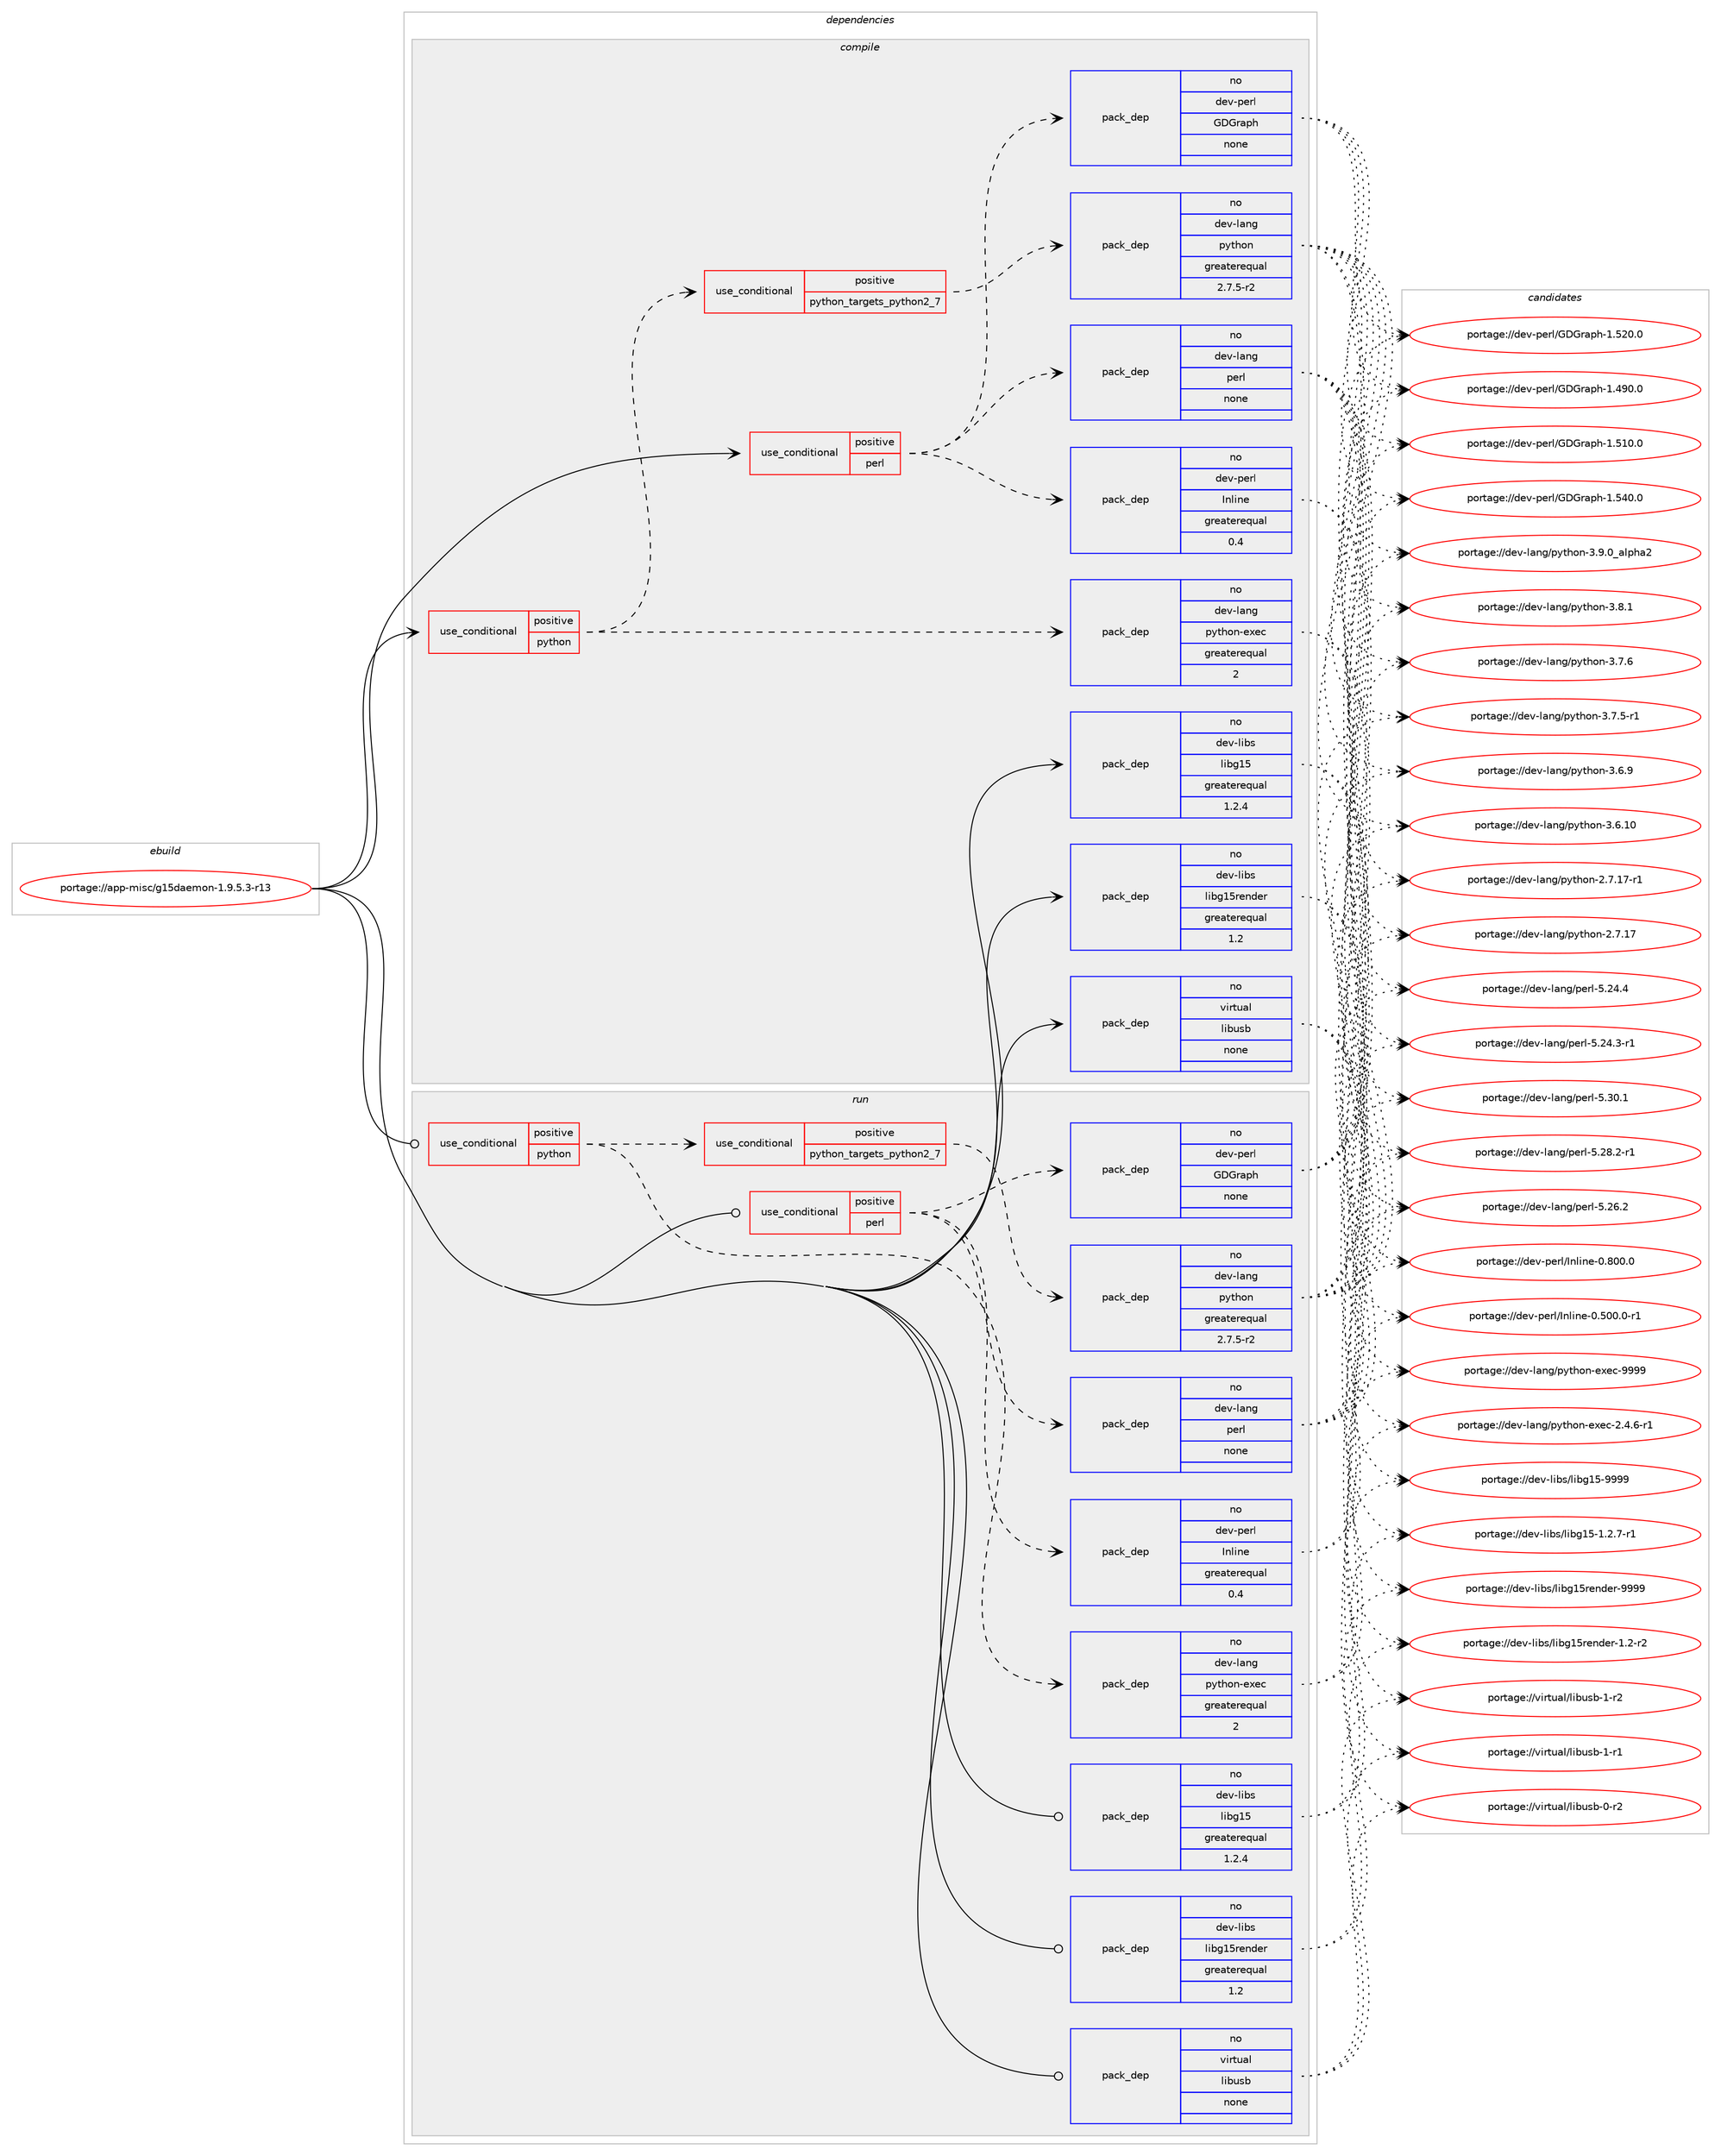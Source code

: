 digraph prolog {

# *************
# Graph options
# *************

newrank=true;
concentrate=true;
compound=true;
graph [rankdir=LR,fontname=Helvetica,fontsize=10,ranksep=1.5];#, ranksep=2.5, nodesep=0.2];
edge  [arrowhead=vee];
node  [fontname=Helvetica,fontsize=10];

# **********
# The ebuild
# **********

subgraph cluster_leftcol {
color=gray;
label=<<i>ebuild</i>>;
id [label="portage://app-misc/g15daemon-1.9.5.3-r13", color=red, width=4, href="../app-misc/g15daemon-1.9.5.3-r13.svg"];
}

# ****************
# The dependencies
# ****************

subgraph cluster_midcol {
color=gray;
label=<<i>dependencies</i>>;
subgraph cluster_compile {
fillcolor="#eeeeee";
style=filled;
label=<<i>compile</i>>;
subgraph cond143503 {
dependency612696 [label=<<TABLE BORDER="0" CELLBORDER="1" CELLSPACING="0" CELLPADDING="4"><TR><TD ROWSPAN="3" CELLPADDING="10">use_conditional</TD></TR><TR><TD>positive</TD></TR><TR><TD>perl</TD></TR></TABLE>>, shape=none, color=red];
subgraph pack460994 {
dependency612697 [label=<<TABLE BORDER="0" CELLBORDER="1" CELLSPACING="0" CELLPADDING="4" WIDTH="220"><TR><TD ROWSPAN="6" CELLPADDING="30">pack_dep</TD></TR><TR><TD WIDTH="110">no</TD></TR><TR><TD>dev-lang</TD></TR><TR><TD>perl</TD></TR><TR><TD>none</TD></TR><TR><TD></TD></TR></TABLE>>, shape=none, color=blue];
}
dependency612696:e -> dependency612697:w [weight=20,style="dashed",arrowhead="vee"];
subgraph pack460995 {
dependency612698 [label=<<TABLE BORDER="0" CELLBORDER="1" CELLSPACING="0" CELLPADDING="4" WIDTH="220"><TR><TD ROWSPAN="6" CELLPADDING="30">pack_dep</TD></TR><TR><TD WIDTH="110">no</TD></TR><TR><TD>dev-perl</TD></TR><TR><TD>GDGraph</TD></TR><TR><TD>none</TD></TR><TR><TD></TD></TR></TABLE>>, shape=none, color=blue];
}
dependency612696:e -> dependency612698:w [weight=20,style="dashed",arrowhead="vee"];
subgraph pack460996 {
dependency612699 [label=<<TABLE BORDER="0" CELLBORDER="1" CELLSPACING="0" CELLPADDING="4" WIDTH="220"><TR><TD ROWSPAN="6" CELLPADDING="30">pack_dep</TD></TR><TR><TD WIDTH="110">no</TD></TR><TR><TD>dev-perl</TD></TR><TR><TD>Inline</TD></TR><TR><TD>greaterequal</TD></TR><TR><TD>0.4</TD></TR></TABLE>>, shape=none, color=blue];
}
dependency612696:e -> dependency612699:w [weight=20,style="dashed",arrowhead="vee"];
}
id:e -> dependency612696:w [weight=20,style="solid",arrowhead="vee"];
subgraph cond143504 {
dependency612700 [label=<<TABLE BORDER="0" CELLBORDER="1" CELLSPACING="0" CELLPADDING="4"><TR><TD ROWSPAN="3" CELLPADDING="10">use_conditional</TD></TR><TR><TD>positive</TD></TR><TR><TD>python</TD></TR></TABLE>>, shape=none, color=red];
subgraph cond143505 {
dependency612701 [label=<<TABLE BORDER="0" CELLBORDER="1" CELLSPACING="0" CELLPADDING="4"><TR><TD ROWSPAN="3" CELLPADDING="10">use_conditional</TD></TR><TR><TD>positive</TD></TR><TR><TD>python_targets_python2_7</TD></TR></TABLE>>, shape=none, color=red];
subgraph pack460997 {
dependency612702 [label=<<TABLE BORDER="0" CELLBORDER="1" CELLSPACING="0" CELLPADDING="4" WIDTH="220"><TR><TD ROWSPAN="6" CELLPADDING="30">pack_dep</TD></TR><TR><TD WIDTH="110">no</TD></TR><TR><TD>dev-lang</TD></TR><TR><TD>python</TD></TR><TR><TD>greaterequal</TD></TR><TR><TD>2.7.5-r2</TD></TR></TABLE>>, shape=none, color=blue];
}
dependency612701:e -> dependency612702:w [weight=20,style="dashed",arrowhead="vee"];
}
dependency612700:e -> dependency612701:w [weight=20,style="dashed",arrowhead="vee"];
subgraph pack460998 {
dependency612703 [label=<<TABLE BORDER="0" CELLBORDER="1" CELLSPACING="0" CELLPADDING="4" WIDTH="220"><TR><TD ROWSPAN="6" CELLPADDING="30">pack_dep</TD></TR><TR><TD WIDTH="110">no</TD></TR><TR><TD>dev-lang</TD></TR><TR><TD>python-exec</TD></TR><TR><TD>greaterequal</TD></TR><TR><TD>2</TD></TR></TABLE>>, shape=none, color=blue];
}
dependency612700:e -> dependency612703:w [weight=20,style="dashed",arrowhead="vee"];
}
id:e -> dependency612700:w [weight=20,style="solid",arrowhead="vee"];
subgraph pack460999 {
dependency612704 [label=<<TABLE BORDER="0" CELLBORDER="1" CELLSPACING="0" CELLPADDING="4" WIDTH="220"><TR><TD ROWSPAN="6" CELLPADDING="30">pack_dep</TD></TR><TR><TD WIDTH="110">no</TD></TR><TR><TD>dev-libs</TD></TR><TR><TD>libg15</TD></TR><TR><TD>greaterequal</TD></TR><TR><TD>1.2.4</TD></TR></TABLE>>, shape=none, color=blue];
}
id:e -> dependency612704:w [weight=20,style="solid",arrowhead="vee"];
subgraph pack461000 {
dependency612705 [label=<<TABLE BORDER="0" CELLBORDER="1" CELLSPACING="0" CELLPADDING="4" WIDTH="220"><TR><TD ROWSPAN="6" CELLPADDING="30">pack_dep</TD></TR><TR><TD WIDTH="110">no</TD></TR><TR><TD>dev-libs</TD></TR><TR><TD>libg15render</TD></TR><TR><TD>greaterequal</TD></TR><TR><TD>1.2</TD></TR></TABLE>>, shape=none, color=blue];
}
id:e -> dependency612705:w [weight=20,style="solid",arrowhead="vee"];
subgraph pack461001 {
dependency612706 [label=<<TABLE BORDER="0" CELLBORDER="1" CELLSPACING="0" CELLPADDING="4" WIDTH="220"><TR><TD ROWSPAN="6" CELLPADDING="30">pack_dep</TD></TR><TR><TD WIDTH="110">no</TD></TR><TR><TD>virtual</TD></TR><TR><TD>libusb</TD></TR><TR><TD>none</TD></TR><TR><TD></TD></TR></TABLE>>, shape=none, color=blue];
}
id:e -> dependency612706:w [weight=20,style="solid",arrowhead="vee"];
}
subgraph cluster_compileandrun {
fillcolor="#eeeeee";
style=filled;
label=<<i>compile and run</i>>;
}
subgraph cluster_run {
fillcolor="#eeeeee";
style=filled;
label=<<i>run</i>>;
subgraph cond143506 {
dependency612707 [label=<<TABLE BORDER="0" CELLBORDER="1" CELLSPACING="0" CELLPADDING="4"><TR><TD ROWSPAN="3" CELLPADDING="10">use_conditional</TD></TR><TR><TD>positive</TD></TR><TR><TD>perl</TD></TR></TABLE>>, shape=none, color=red];
subgraph pack461002 {
dependency612708 [label=<<TABLE BORDER="0" CELLBORDER="1" CELLSPACING="0" CELLPADDING="4" WIDTH="220"><TR><TD ROWSPAN="6" CELLPADDING="30">pack_dep</TD></TR><TR><TD WIDTH="110">no</TD></TR><TR><TD>dev-lang</TD></TR><TR><TD>perl</TD></TR><TR><TD>none</TD></TR><TR><TD></TD></TR></TABLE>>, shape=none, color=blue];
}
dependency612707:e -> dependency612708:w [weight=20,style="dashed",arrowhead="vee"];
subgraph pack461003 {
dependency612709 [label=<<TABLE BORDER="0" CELLBORDER="1" CELLSPACING="0" CELLPADDING="4" WIDTH="220"><TR><TD ROWSPAN="6" CELLPADDING="30">pack_dep</TD></TR><TR><TD WIDTH="110">no</TD></TR><TR><TD>dev-perl</TD></TR><TR><TD>GDGraph</TD></TR><TR><TD>none</TD></TR><TR><TD></TD></TR></TABLE>>, shape=none, color=blue];
}
dependency612707:e -> dependency612709:w [weight=20,style="dashed",arrowhead="vee"];
subgraph pack461004 {
dependency612710 [label=<<TABLE BORDER="0" CELLBORDER="1" CELLSPACING="0" CELLPADDING="4" WIDTH="220"><TR><TD ROWSPAN="6" CELLPADDING="30">pack_dep</TD></TR><TR><TD WIDTH="110">no</TD></TR><TR><TD>dev-perl</TD></TR><TR><TD>Inline</TD></TR><TR><TD>greaterequal</TD></TR><TR><TD>0.4</TD></TR></TABLE>>, shape=none, color=blue];
}
dependency612707:e -> dependency612710:w [weight=20,style="dashed",arrowhead="vee"];
}
id:e -> dependency612707:w [weight=20,style="solid",arrowhead="odot"];
subgraph cond143507 {
dependency612711 [label=<<TABLE BORDER="0" CELLBORDER="1" CELLSPACING="0" CELLPADDING="4"><TR><TD ROWSPAN="3" CELLPADDING="10">use_conditional</TD></TR><TR><TD>positive</TD></TR><TR><TD>python</TD></TR></TABLE>>, shape=none, color=red];
subgraph cond143508 {
dependency612712 [label=<<TABLE BORDER="0" CELLBORDER="1" CELLSPACING="0" CELLPADDING="4"><TR><TD ROWSPAN="3" CELLPADDING="10">use_conditional</TD></TR><TR><TD>positive</TD></TR><TR><TD>python_targets_python2_7</TD></TR></TABLE>>, shape=none, color=red];
subgraph pack461005 {
dependency612713 [label=<<TABLE BORDER="0" CELLBORDER="1" CELLSPACING="0" CELLPADDING="4" WIDTH="220"><TR><TD ROWSPAN="6" CELLPADDING="30">pack_dep</TD></TR><TR><TD WIDTH="110">no</TD></TR><TR><TD>dev-lang</TD></TR><TR><TD>python</TD></TR><TR><TD>greaterequal</TD></TR><TR><TD>2.7.5-r2</TD></TR></TABLE>>, shape=none, color=blue];
}
dependency612712:e -> dependency612713:w [weight=20,style="dashed",arrowhead="vee"];
}
dependency612711:e -> dependency612712:w [weight=20,style="dashed",arrowhead="vee"];
subgraph pack461006 {
dependency612714 [label=<<TABLE BORDER="0" CELLBORDER="1" CELLSPACING="0" CELLPADDING="4" WIDTH="220"><TR><TD ROWSPAN="6" CELLPADDING="30">pack_dep</TD></TR><TR><TD WIDTH="110">no</TD></TR><TR><TD>dev-lang</TD></TR><TR><TD>python-exec</TD></TR><TR><TD>greaterequal</TD></TR><TR><TD>2</TD></TR></TABLE>>, shape=none, color=blue];
}
dependency612711:e -> dependency612714:w [weight=20,style="dashed",arrowhead="vee"];
}
id:e -> dependency612711:w [weight=20,style="solid",arrowhead="odot"];
subgraph pack461007 {
dependency612715 [label=<<TABLE BORDER="0" CELLBORDER="1" CELLSPACING="0" CELLPADDING="4" WIDTH="220"><TR><TD ROWSPAN="6" CELLPADDING="30">pack_dep</TD></TR><TR><TD WIDTH="110">no</TD></TR><TR><TD>dev-libs</TD></TR><TR><TD>libg15</TD></TR><TR><TD>greaterequal</TD></TR><TR><TD>1.2.4</TD></TR></TABLE>>, shape=none, color=blue];
}
id:e -> dependency612715:w [weight=20,style="solid",arrowhead="odot"];
subgraph pack461008 {
dependency612716 [label=<<TABLE BORDER="0" CELLBORDER="1" CELLSPACING="0" CELLPADDING="4" WIDTH="220"><TR><TD ROWSPAN="6" CELLPADDING="30">pack_dep</TD></TR><TR><TD WIDTH="110">no</TD></TR><TR><TD>dev-libs</TD></TR><TR><TD>libg15render</TD></TR><TR><TD>greaterequal</TD></TR><TR><TD>1.2</TD></TR></TABLE>>, shape=none, color=blue];
}
id:e -> dependency612716:w [weight=20,style="solid",arrowhead="odot"];
subgraph pack461009 {
dependency612717 [label=<<TABLE BORDER="0" CELLBORDER="1" CELLSPACING="0" CELLPADDING="4" WIDTH="220"><TR><TD ROWSPAN="6" CELLPADDING="30">pack_dep</TD></TR><TR><TD WIDTH="110">no</TD></TR><TR><TD>virtual</TD></TR><TR><TD>libusb</TD></TR><TR><TD>none</TD></TR><TR><TD></TD></TR></TABLE>>, shape=none, color=blue];
}
id:e -> dependency612717:w [weight=20,style="solid",arrowhead="odot"];
}
}

# **************
# The candidates
# **************

subgraph cluster_choices {
rank=same;
color=gray;
label=<<i>candidates</i>>;

subgraph choice460994 {
color=black;
nodesep=1;
choice10010111845108971101034711210111410845534651484649 [label="portage://dev-lang/perl-5.30.1", color=red, width=4,href="../dev-lang/perl-5.30.1.svg"];
choice100101118451089711010347112101114108455346505646504511449 [label="portage://dev-lang/perl-5.28.2-r1", color=red, width=4,href="../dev-lang/perl-5.28.2-r1.svg"];
choice10010111845108971101034711210111410845534650544650 [label="portage://dev-lang/perl-5.26.2", color=red, width=4,href="../dev-lang/perl-5.26.2.svg"];
choice10010111845108971101034711210111410845534650524652 [label="portage://dev-lang/perl-5.24.4", color=red, width=4,href="../dev-lang/perl-5.24.4.svg"];
choice100101118451089711010347112101114108455346505246514511449 [label="portage://dev-lang/perl-5.24.3-r1", color=red, width=4,href="../dev-lang/perl-5.24.3-r1.svg"];
dependency612697:e -> choice10010111845108971101034711210111410845534651484649:w [style=dotted,weight="100"];
dependency612697:e -> choice100101118451089711010347112101114108455346505646504511449:w [style=dotted,weight="100"];
dependency612697:e -> choice10010111845108971101034711210111410845534650544650:w [style=dotted,weight="100"];
dependency612697:e -> choice10010111845108971101034711210111410845534650524652:w [style=dotted,weight="100"];
dependency612697:e -> choice100101118451089711010347112101114108455346505246514511449:w [style=dotted,weight="100"];
}
subgraph choice460995 {
color=black;
nodesep=1;
choice1001011184511210111410847716871114971121044549465352484648 [label="portage://dev-perl/GDGraph-1.540.0", color=red, width=4,href="../dev-perl/GDGraph-1.540.0.svg"];
choice1001011184511210111410847716871114971121044549465350484648 [label="portage://dev-perl/GDGraph-1.520.0", color=red, width=4,href="../dev-perl/GDGraph-1.520.0.svg"];
choice1001011184511210111410847716871114971121044549465349484648 [label="portage://dev-perl/GDGraph-1.510.0", color=red, width=4,href="../dev-perl/GDGraph-1.510.0.svg"];
choice1001011184511210111410847716871114971121044549465257484648 [label="portage://dev-perl/GDGraph-1.490.0", color=red, width=4,href="../dev-perl/GDGraph-1.490.0.svg"];
dependency612698:e -> choice1001011184511210111410847716871114971121044549465352484648:w [style=dotted,weight="100"];
dependency612698:e -> choice1001011184511210111410847716871114971121044549465350484648:w [style=dotted,weight="100"];
dependency612698:e -> choice1001011184511210111410847716871114971121044549465349484648:w [style=dotted,weight="100"];
dependency612698:e -> choice1001011184511210111410847716871114971121044549465257484648:w [style=dotted,weight="100"];
}
subgraph choice460996 {
color=black;
nodesep=1;
choice1001011184511210111410847731101081051101014548465648484648 [label="portage://dev-perl/Inline-0.800.0", color=red, width=4,href="../dev-perl/Inline-0.800.0.svg"];
choice10010111845112101114108477311010810511010145484653484846484511449 [label="portage://dev-perl/Inline-0.500.0-r1", color=red, width=4,href="../dev-perl/Inline-0.500.0-r1.svg"];
dependency612699:e -> choice1001011184511210111410847731101081051101014548465648484648:w [style=dotted,weight="100"];
dependency612699:e -> choice10010111845112101114108477311010810511010145484653484846484511449:w [style=dotted,weight="100"];
}
subgraph choice460997 {
color=black;
nodesep=1;
choice10010111845108971101034711212111610411111045514657464895971081121049750 [label="portage://dev-lang/python-3.9.0_alpha2", color=red, width=4,href="../dev-lang/python-3.9.0_alpha2.svg"];
choice100101118451089711010347112121116104111110455146564649 [label="portage://dev-lang/python-3.8.1", color=red, width=4,href="../dev-lang/python-3.8.1.svg"];
choice100101118451089711010347112121116104111110455146554654 [label="portage://dev-lang/python-3.7.6", color=red, width=4,href="../dev-lang/python-3.7.6.svg"];
choice1001011184510897110103471121211161041111104551465546534511449 [label="portage://dev-lang/python-3.7.5-r1", color=red, width=4,href="../dev-lang/python-3.7.5-r1.svg"];
choice100101118451089711010347112121116104111110455146544657 [label="portage://dev-lang/python-3.6.9", color=red, width=4,href="../dev-lang/python-3.6.9.svg"];
choice10010111845108971101034711212111610411111045514654464948 [label="portage://dev-lang/python-3.6.10", color=red, width=4,href="../dev-lang/python-3.6.10.svg"];
choice100101118451089711010347112121116104111110455046554649554511449 [label="portage://dev-lang/python-2.7.17-r1", color=red, width=4,href="../dev-lang/python-2.7.17-r1.svg"];
choice10010111845108971101034711212111610411111045504655464955 [label="portage://dev-lang/python-2.7.17", color=red, width=4,href="../dev-lang/python-2.7.17.svg"];
dependency612702:e -> choice10010111845108971101034711212111610411111045514657464895971081121049750:w [style=dotted,weight="100"];
dependency612702:e -> choice100101118451089711010347112121116104111110455146564649:w [style=dotted,weight="100"];
dependency612702:e -> choice100101118451089711010347112121116104111110455146554654:w [style=dotted,weight="100"];
dependency612702:e -> choice1001011184510897110103471121211161041111104551465546534511449:w [style=dotted,weight="100"];
dependency612702:e -> choice100101118451089711010347112121116104111110455146544657:w [style=dotted,weight="100"];
dependency612702:e -> choice10010111845108971101034711212111610411111045514654464948:w [style=dotted,weight="100"];
dependency612702:e -> choice100101118451089711010347112121116104111110455046554649554511449:w [style=dotted,weight="100"];
dependency612702:e -> choice10010111845108971101034711212111610411111045504655464955:w [style=dotted,weight="100"];
}
subgraph choice460998 {
color=black;
nodesep=1;
choice10010111845108971101034711212111610411111045101120101994557575757 [label="portage://dev-lang/python-exec-9999", color=red, width=4,href="../dev-lang/python-exec-9999.svg"];
choice10010111845108971101034711212111610411111045101120101994550465246544511449 [label="portage://dev-lang/python-exec-2.4.6-r1", color=red, width=4,href="../dev-lang/python-exec-2.4.6-r1.svg"];
dependency612703:e -> choice10010111845108971101034711212111610411111045101120101994557575757:w [style=dotted,weight="100"];
dependency612703:e -> choice10010111845108971101034711212111610411111045101120101994550465246544511449:w [style=dotted,weight="100"];
}
subgraph choice460999 {
color=black;
nodesep=1;
choice1001011184510810598115471081059810349534557575757 [label="portage://dev-libs/libg15-9999", color=red, width=4,href="../dev-libs/libg15-9999.svg"];
choice1001011184510810598115471081059810349534549465046554511449 [label="portage://dev-libs/libg15-1.2.7-r1", color=red, width=4,href="../dev-libs/libg15-1.2.7-r1.svg"];
dependency612704:e -> choice1001011184510810598115471081059810349534557575757:w [style=dotted,weight="100"];
dependency612704:e -> choice1001011184510810598115471081059810349534549465046554511449:w [style=dotted,weight="100"];
}
subgraph choice461000 {
color=black;
nodesep=1;
choice1001011184510810598115471081059810349531141011101001011144557575757 [label="portage://dev-libs/libg15render-9999", color=red, width=4,href="../dev-libs/libg15render-9999.svg"];
choice100101118451081059811547108105981034953114101110100101114454946504511450 [label="portage://dev-libs/libg15render-1.2-r2", color=red, width=4,href="../dev-libs/libg15render-1.2-r2.svg"];
dependency612705:e -> choice1001011184510810598115471081059810349531141011101001011144557575757:w [style=dotted,weight="100"];
dependency612705:e -> choice100101118451081059811547108105981034953114101110100101114454946504511450:w [style=dotted,weight="100"];
}
subgraph choice461001 {
color=black;
nodesep=1;
choice1181051141161179710847108105981171159845494511450 [label="portage://virtual/libusb-1-r2", color=red, width=4,href="../virtual/libusb-1-r2.svg"];
choice1181051141161179710847108105981171159845494511449 [label="portage://virtual/libusb-1-r1", color=red, width=4,href="../virtual/libusb-1-r1.svg"];
choice1181051141161179710847108105981171159845484511450 [label="portage://virtual/libusb-0-r2", color=red, width=4,href="../virtual/libusb-0-r2.svg"];
dependency612706:e -> choice1181051141161179710847108105981171159845494511450:w [style=dotted,weight="100"];
dependency612706:e -> choice1181051141161179710847108105981171159845494511449:w [style=dotted,weight="100"];
dependency612706:e -> choice1181051141161179710847108105981171159845484511450:w [style=dotted,weight="100"];
}
subgraph choice461002 {
color=black;
nodesep=1;
choice10010111845108971101034711210111410845534651484649 [label="portage://dev-lang/perl-5.30.1", color=red, width=4,href="../dev-lang/perl-5.30.1.svg"];
choice100101118451089711010347112101114108455346505646504511449 [label="portage://dev-lang/perl-5.28.2-r1", color=red, width=4,href="../dev-lang/perl-5.28.2-r1.svg"];
choice10010111845108971101034711210111410845534650544650 [label="portage://dev-lang/perl-5.26.2", color=red, width=4,href="../dev-lang/perl-5.26.2.svg"];
choice10010111845108971101034711210111410845534650524652 [label="portage://dev-lang/perl-5.24.4", color=red, width=4,href="../dev-lang/perl-5.24.4.svg"];
choice100101118451089711010347112101114108455346505246514511449 [label="portage://dev-lang/perl-5.24.3-r1", color=red, width=4,href="../dev-lang/perl-5.24.3-r1.svg"];
dependency612708:e -> choice10010111845108971101034711210111410845534651484649:w [style=dotted,weight="100"];
dependency612708:e -> choice100101118451089711010347112101114108455346505646504511449:w [style=dotted,weight="100"];
dependency612708:e -> choice10010111845108971101034711210111410845534650544650:w [style=dotted,weight="100"];
dependency612708:e -> choice10010111845108971101034711210111410845534650524652:w [style=dotted,weight="100"];
dependency612708:e -> choice100101118451089711010347112101114108455346505246514511449:w [style=dotted,weight="100"];
}
subgraph choice461003 {
color=black;
nodesep=1;
choice1001011184511210111410847716871114971121044549465352484648 [label="portage://dev-perl/GDGraph-1.540.0", color=red, width=4,href="../dev-perl/GDGraph-1.540.0.svg"];
choice1001011184511210111410847716871114971121044549465350484648 [label="portage://dev-perl/GDGraph-1.520.0", color=red, width=4,href="../dev-perl/GDGraph-1.520.0.svg"];
choice1001011184511210111410847716871114971121044549465349484648 [label="portage://dev-perl/GDGraph-1.510.0", color=red, width=4,href="../dev-perl/GDGraph-1.510.0.svg"];
choice1001011184511210111410847716871114971121044549465257484648 [label="portage://dev-perl/GDGraph-1.490.0", color=red, width=4,href="../dev-perl/GDGraph-1.490.0.svg"];
dependency612709:e -> choice1001011184511210111410847716871114971121044549465352484648:w [style=dotted,weight="100"];
dependency612709:e -> choice1001011184511210111410847716871114971121044549465350484648:w [style=dotted,weight="100"];
dependency612709:e -> choice1001011184511210111410847716871114971121044549465349484648:w [style=dotted,weight="100"];
dependency612709:e -> choice1001011184511210111410847716871114971121044549465257484648:w [style=dotted,weight="100"];
}
subgraph choice461004 {
color=black;
nodesep=1;
choice1001011184511210111410847731101081051101014548465648484648 [label="portage://dev-perl/Inline-0.800.0", color=red, width=4,href="../dev-perl/Inline-0.800.0.svg"];
choice10010111845112101114108477311010810511010145484653484846484511449 [label="portage://dev-perl/Inline-0.500.0-r1", color=red, width=4,href="../dev-perl/Inline-0.500.0-r1.svg"];
dependency612710:e -> choice1001011184511210111410847731101081051101014548465648484648:w [style=dotted,weight="100"];
dependency612710:e -> choice10010111845112101114108477311010810511010145484653484846484511449:w [style=dotted,weight="100"];
}
subgraph choice461005 {
color=black;
nodesep=1;
choice10010111845108971101034711212111610411111045514657464895971081121049750 [label="portage://dev-lang/python-3.9.0_alpha2", color=red, width=4,href="../dev-lang/python-3.9.0_alpha2.svg"];
choice100101118451089711010347112121116104111110455146564649 [label="portage://dev-lang/python-3.8.1", color=red, width=4,href="../dev-lang/python-3.8.1.svg"];
choice100101118451089711010347112121116104111110455146554654 [label="portage://dev-lang/python-3.7.6", color=red, width=4,href="../dev-lang/python-3.7.6.svg"];
choice1001011184510897110103471121211161041111104551465546534511449 [label="portage://dev-lang/python-3.7.5-r1", color=red, width=4,href="../dev-lang/python-3.7.5-r1.svg"];
choice100101118451089711010347112121116104111110455146544657 [label="portage://dev-lang/python-3.6.9", color=red, width=4,href="../dev-lang/python-3.6.9.svg"];
choice10010111845108971101034711212111610411111045514654464948 [label="portage://dev-lang/python-3.6.10", color=red, width=4,href="../dev-lang/python-3.6.10.svg"];
choice100101118451089711010347112121116104111110455046554649554511449 [label="portage://dev-lang/python-2.7.17-r1", color=red, width=4,href="../dev-lang/python-2.7.17-r1.svg"];
choice10010111845108971101034711212111610411111045504655464955 [label="portage://dev-lang/python-2.7.17", color=red, width=4,href="../dev-lang/python-2.7.17.svg"];
dependency612713:e -> choice10010111845108971101034711212111610411111045514657464895971081121049750:w [style=dotted,weight="100"];
dependency612713:e -> choice100101118451089711010347112121116104111110455146564649:w [style=dotted,weight="100"];
dependency612713:e -> choice100101118451089711010347112121116104111110455146554654:w [style=dotted,weight="100"];
dependency612713:e -> choice1001011184510897110103471121211161041111104551465546534511449:w [style=dotted,weight="100"];
dependency612713:e -> choice100101118451089711010347112121116104111110455146544657:w [style=dotted,weight="100"];
dependency612713:e -> choice10010111845108971101034711212111610411111045514654464948:w [style=dotted,weight="100"];
dependency612713:e -> choice100101118451089711010347112121116104111110455046554649554511449:w [style=dotted,weight="100"];
dependency612713:e -> choice10010111845108971101034711212111610411111045504655464955:w [style=dotted,weight="100"];
}
subgraph choice461006 {
color=black;
nodesep=1;
choice10010111845108971101034711212111610411111045101120101994557575757 [label="portage://dev-lang/python-exec-9999", color=red, width=4,href="../dev-lang/python-exec-9999.svg"];
choice10010111845108971101034711212111610411111045101120101994550465246544511449 [label="portage://dev-lang/python-exec-2.4.6-r1", color=red, width=4,href="../dev-lang/python-exec-2.4.6-r1.svg"];
dependency612714:e -> choice10010111845108971101034711212111610411111045101120101994557575757:w [style=dotted,weight="100"];
dependency612714:e -> choice10010111845108971101034711212111610411111045101120101994550465246544511449:w [style=dotted,weight="100"];
}
subgraph choice461007 {
color=black;
nodesep=1;
choice1001011184510810598115471081059810349534557575757 [label="portage://dev-libs/libg15-9999", color=red, width=4,href="../dev-libs/libg15-9999.svg"];
choice1001011184510810598115471081059810349534549465046554511449 [label="portage://dev-libs/libg15-1.2.7-r1", color=red, width=4,href="../dev-libs/libg15-1.2.7-r1.svg"];
dependency612715:e -> choice1001011184510810598115471081059810349534557575757:w [style=dotted,weight="100"];
dependency612715:e -> choice1001011184510810598115471081059810349534549465046554511449:w [style=dotted,weight="100"];
}
subgraph choice461008 {
color=black;
nodesep=1;
choice1001011184510810598115471081059810349531141011101001011144557575757 [label="portage://dev-libs/libg15render-9999", color=red, width=4,href="../dev-libs/libg15render-9999.svg"];
choice100101118451081059811547108105981034953114101110100101114454946504511450 [label="portage://dev-libs/libg15render-1.2-r2", color=red, width=4,href="../dev-libs/libg15render-1.2-r2.svg"];
dependency612716:e -> choice1001011184510810598115471081059810349531141011101001011144557575757:w [style=dotted,weight="100"];
dependency612716:e -> choice100101118451081059811547108105981034953114101110100101114454946504511450:w [style=dotted,weight="100"];
}
subgraph choice461009 {
color=black;
nodesep=1;
choice1181051141161179710847108105981171159845494511450 [label="portage://virtual/libusb-1-r2", color=red, width=4,href="../virtual/libusb-1-r2.svg"];
choice1181051141161179710847108105981171159845494511449 [label="portage://virtual/libusb-1-r1", color=red, width=4,href="../virtual/libusb-1-r1.svg"];
choice1181051141161179710847108105981171159845484511450 [label="portage://virtual/libusb-0-r2", color=red, width=4,href="../virtual/libusb-0-r2.svg"];
dependency612717:e -> choice1181051141161179710847108105981171159845494511450:w [style=dotted,weight="100"];
dependency612717:e -> choice1181051141161179710847108105981171159845494511449:w [style=dotted,weight="100"];
dependency612717:e -> choice1181051141161179710847108105981171159845484511450:w [style=dotted,weight="100"];
}
}

}
